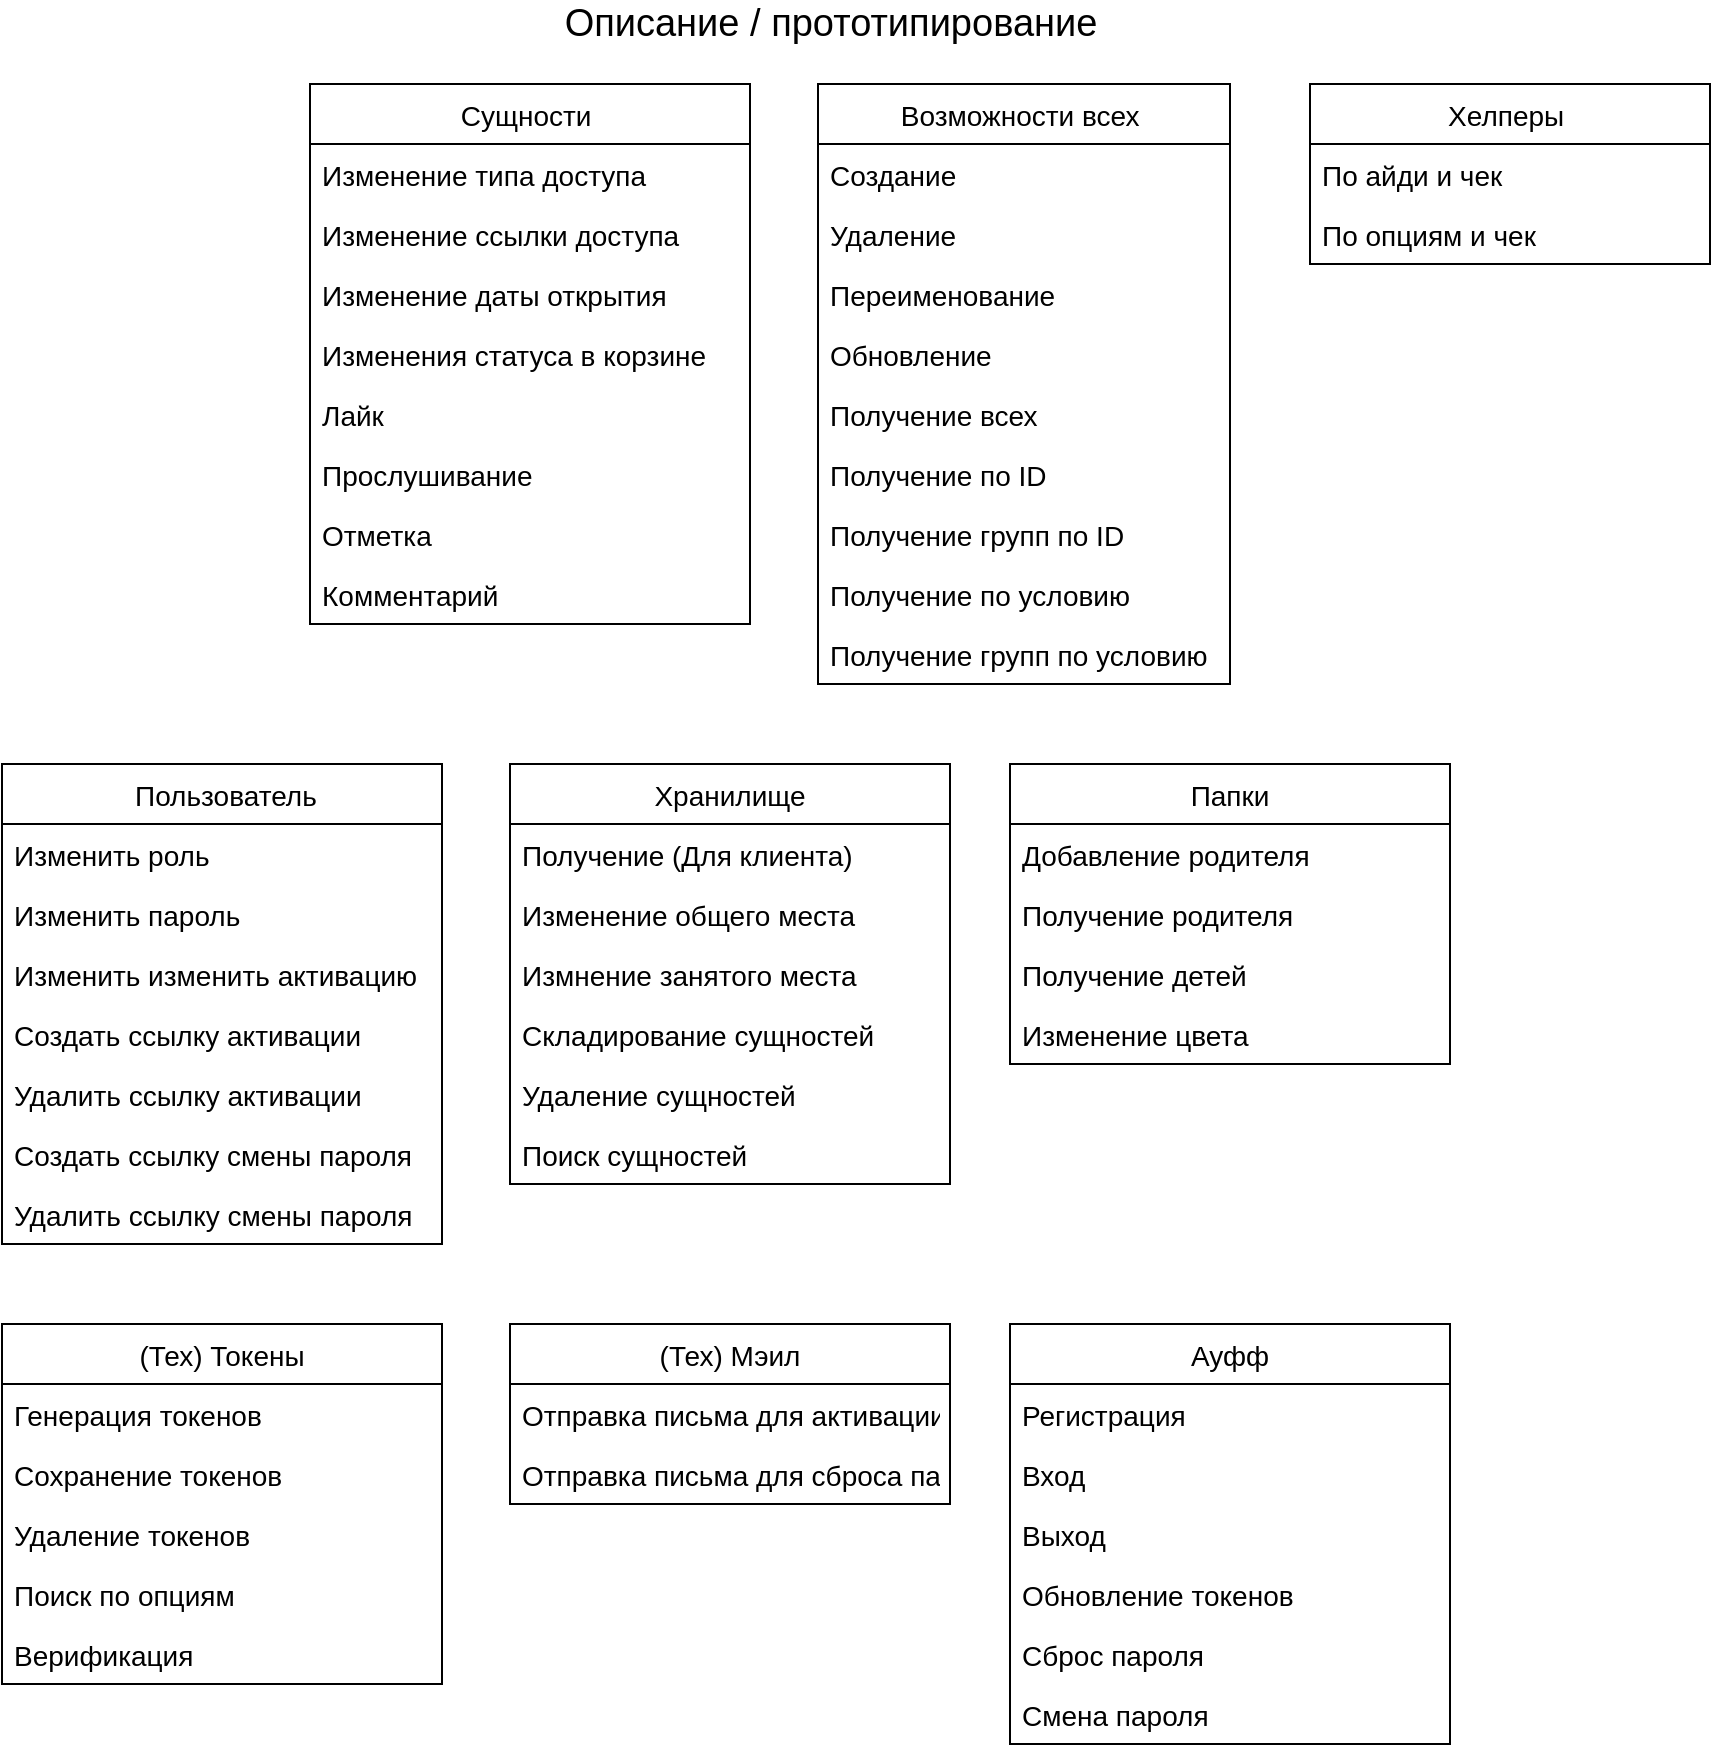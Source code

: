 <mxfile>
    <diagram id="QstOeuKcosQrX5n12OCk" name="Описание сущностей">
        <mxGraphModel dx="2670" dy="1679" grid="1" gridSize="10" guides="1" tooltips="1" connect="1" arrows="1" fold="1" page="1" pageScale="1" pageWidth="827" pageHeight="1169" math="0" shadow="0">
            <root>
                <mxCell id="0"/>
                <mxCell id="1" parent="0"/>
                <mxCell id="5" value="Возможности всех " style="swimlane;fontStyle=0;childLayout=stackLayout;horizontal=1;startSize=30;horizontalStack=0;resizeParent=1;resizeParentMax=0;resizeLast=0;collapsible=1;marginBottom=0;fontSize=14;" parent="1" vertex="1">
                    <mxGeometry x="-1246" y="-1080" width="206" height="300" as="geometry"/>
                </mxCell>
                <mxCell id="6" value="Создание" style="text;strokeColor=none;fillColor=none;align=left;verticalAlign=middle;spacingLeft=4;spacingRight=4;overflow=hidden;points=[[0,0.5],[1,0.5]];portConstraint=eastwest;rotatable=0;fontSize=14;" parent="5" vertex="1">
                    <mxGeometry y="30" width="206" height="30" as="geometry"/>
                </mxCell>
                <mxCell id="7" value="Удаление" style="text;strokeColor=none;fillColor=none;align=left;verticalAlign=middle;spacingLeft=4;spacingRight=4;overflow=hidden;points=[[0,0.5],[1,0.5]];portConstraint=eastwest;rotatable=0;fontSize=14;" parent="5" vertex="1">
                    <mxGeometry y="60" width="206" height="30" as="geometry"/>
                </mxCell>
                <mxCell id="23" value="Переименование" style="text;strokeColor=none;fillColor=none;align=left;verticalAlign=middle;spacingLeft=4;spacingRight=4;overflow=hidden;points=[[0,0.5],[1,0.5]];portConstraint=eastwest;rotatable=0;fontSize=14;" parent="5" vertex="1">
                    <mxGeometry y="90" width="206" height="30" as="geometry"/>
                </mxCell>
                <mxCell id="8" value="Обновление" style="text;strokeColor=none;fillColor=none;align=left;verticalAlign=middle;spacingLeft=4;spacingRight=4;overflow=hidden;points=[[0,0.5],[1,0.5]];portConstraint=eastwest;rotatable=0;fontSize=14;" parent="5" vertex="1">
                    <mxGeometry y="120" width="206" height="30" as="geometry"/>
                </mxCell>
                <mxCell id="9" value="Получение всех" style="text;strokeColor=none;fillColor=none;align=left;verticalAlign=middle;spacingLeft=4;spacingRight=4;overflow=hidden;points=[[0,0.5],[1,0.5]];portConstraint=eastwest;rotatable=0;fontSize=14;" parent="5" vertex="1">
                    <mxGeometry y="150" width="206" height="30" as="geometry"/>
                </mxCell>
                <mxCell id="10" value="Получение по ID" style="text;strokeColor=none;fillColor=none;align=left;verticalAlign=middle;spacingLeft=4;spacingRight=4;overflow=hidden;points=[[0,0.5],[1,0.5]];portConstraint=eastwest;rotatable=0;fontSize=14;" parent="5" vertex="1">
                    <mxGeometry y="180" width="206" height="30" as="geometry"/>
                </mxCell>
                <mxCell id="11" value="Получение групп по ID" style="text;strokeColor=none;fillColor=none;align=left;verticalAlign=middle;spacingLeft=4;spacingRight=4;overflow=hidden;points=[[0,0.5],[1,0.5]];portConstraint=eastwest;rotatable=0;fontSize=14;" parent="5" vertex="1">
                    <mxGeometry y="210" width="206" height="30" as="geometry"/>
                </mxCell>
                <mxCell id="12" value="Получение по условию" style="text;strokeColor=none;fillColor=none;align=left;verticalAlign=middle;spacingLeft=4;spacingRight=4;overflow=hidden;points=[[0,0.5],[1,0.5]];portConstraint=eastwest;rotatable=0;fontSize=14;" parent="5" vertex="1">
                    <mxGeometry y="240" width="206" height="30" as="geometry"/>
                </mxCell>
                <mxCell id="13" value="Получение групп по условию" style="text;strokeColor=none;fillColor=none;align=left;verticalAlign=middle;spacingLeft=4;spacingRight=4;overflow=hidden;points=[[0,0.5],[1,0.5]];portConstraint=eastwest;rotatable=0;fontSize=14;" parent="5" vertex="1">
                    <mxGeometry y="270" width="206" height="30" as="geometry"/>
                </mxCell>
                <mxCell id="14" value="Сущности " style="swimlane;fontStyle=0;childLayout=stackLayout;horizontal=1;startSize=30;horizontalStack=0;resizeParent=1;resizeParentMax=0;resizeLast=0;collapsible=1;marginBottom=0;fontSize=14;" parent="1" vertex="1">
                    <mxGeometry x="-1500" y="-1080" width="220" height="270" as="geometry"/>
                </mxCell>
                <mxCell id="15" value="Изменение типа доступа" style="text;strokeColor=none;fillColor=none;align=left;verticalAlign=middle;spacingLeft=4;spacingRight=4;overflow=hidden;points=[[0,0.5],[1,0.5]];portConstraint=eastwest;rotatable=0;fontSize=14;" parent="14" vertex="1">
                    <mxGeometry y="30" width="220" height="30" as="geometry"/>
                </mxCell>
                <mxCell id="16" value="Изменение ссылки доступа" style="text;strokeColor=none;fillColor=none;align=left;verticalAlign=middle;spacingLeft=4;spacingRight=4;overflow=hidden;points=[[0,0.5],[1,0.5]];portConstraint=eastwest;rotatable=0;fontSize=14;" parent="14" vertex="1">
                    <mxGeometry y="60" width="220" height="30" as="geometry"/>
                </mxCell>
                <mxCell id="18" value="Изменение даты открытия" style="text;strokeColor=none;fillColor=none;align=left;verticalAlign=middle;spacingLeft=4;spacingRight=4;overflow=hidden;points=[[0,0.5],[1,0.5]];portConstraint=eastwest;rotatable=0;fontSize=14;" parent="14" vertex="1">
                    <mxGeometry y="90" width="220" height="30" as="geometry"/>
                </mxCell>
                <mxCell id="19" value="Изменения статуса в корзине" style="text;strokeColor=none;fillColor=none;align=left;verticalAlign=middle;spacingLeft=4;spacingRight=4;overflow=hidden;points=[[0,0.5],[1,0.5]];portConstraint=eastwest;rotatable=0;fontSize=14;" parent="14" vertex="1">
                    <mxGeometry y="120" width="220" height="30" as="geometry"/>
                </mxCell>
                <mxCell id="20" value="Лайк" style="text;strokeColor=none;fillColor=none;align=left;verticalAlign=middle;spacingLeft=4;spacingRight=4;overflow=hidden;points=[[0,0.5],[1,0.5]];portConstraint=eastwest;rotatable=0;fontSize=14;" parent="14" vertex="1">
                    <mxGeometry y="150" width="220" height="30" as="geometry"/>
                </mxCell>
                <mxCell id="24" value="Прослушивание" style="text;strokeColor=none;fillColor=none;align=left;verticalAlign=middle;spacingLeft=4;spacingRight=4;overflow=hidden;points=[[0,0.5],[1,0.5]];portConstraint=eastwest;rotatable=0;fontSize=14;" parent="14" vertex="1">
                    <mxGeometry y="180" width="220" height="30" as="geometry"/>
                </mxCell>
                <mxCell id="39" value="Отметка" style="text;strokeColor=none;fillColor=none;align=left;verticalAlign=middle;spacingLeft=4;spacingRight=4;overflow=hidden;points=[[0,0.5],[1,0.5]];portConstraint=eastwest;rotatable=0;fontSize=14;" parent="14" vertex="1">
                    <mxGeometry y="210" width="220" height="30" as="geometry"/>
                </mxCell>
                <mxCell id="40" value="Комментарий" style="text;strokeColor=none;fillColor=none;align=left;verticalAlign=middle;spacingLeft=4;spacingRight=4;overflow=hidden;points=[[0,0.5],[1,0.5]];portConstraint=eastwest;rotatable=0;fontSize=14;" parent="14" vertex="1">
                    <mxGeometry y="240" width="220" height="30" as="geometry"/>
                </mxCell>
                <mxCell id="25" value="Папки" style="swimlane;fontStyle=0;childLayout=stackLayout;horizontal=1;startSize=30;horizontalStack=0;resizeParent=1;resizeParentMax=0;resizeLast=0;collapsible=1;marginBottom=0;fontSize=14;" parent="1" vertex="1">
                    <mxGeometry x="-1150" y="-740" width="220" height="150" as="geometry"/>
                </mxCell>
                <mxCell id="30" value="Добавление родителя" style="text;strokeColor=none;fillColor=none;align=left;verticalAlign=middle;spacingLeft=4;spacingRight=4;overflow=hidden;points=[[0,0.5],[1,0.5]];portConstraint=eastwest;rotatable=0;fontSize=14;" parent="25" vertex="1">
                    <mxGeometry y="30" width="220" height="30" as="geometry"/>
                </mxCell>
                <mxCell id="31" value="Получение родителя" style="text;strokeColor=none;fillColor=none;align=left;verticalAlign=middle;spacingLeft=4;spacingRight=4;overflow=hidden;points=[[0,0.5],[1,0.5]];portConstraint=eastwest;rotatable=0;fontSize=14;" parent="25" vertex="1">
                    <mxGeometry y="60" width="220" height="30" as="geometry"/>
                </mxCell>
                <mxCell id="32" value="Получение детей" style="text;strokeColor=none;fillColor=none;align=left;verticalAlign=middle;spacingLeft=4;spacingRight=4;overflow=hidden;points=[[0,0.5],[1,0.5]];portConstraint=eastwest;rotatable=0;fontSize=14;" parent="25" vertex="1">
                    <mxGeometry y="90" width="220" height="30" as="geometry"/>
                </mxCell>
                <mxCell id="41" value="Изменение цвета" style="text;strokeColor=none;fillColor=none;align=left;verticalAlign=middle;spacingLeft=4;spacingRight=4;overflow=hidden;points=[[0,0.5],[1,0.5]];portConstraint=eastwest;rotatable=0;fontSize=14;" parent="25" vertex="1">
                    <mxGeometry y="120" width="220" height="30" as="geometry"/>
                </mxCell>
                <mxCell id="33" value="Хранилище" style="swimlane;fontStyle=0;childLayout=stackLayout;horizontal=1;startSize=30;horizontalStack=0;resizeParent=1;resizeParentMax=0;resizeLast=0;collapsible=1;marginBottom=0;fontSize=14;" parent="1" vertex="1">
                    <mxGeometry x="-1400" y="-740" width="220" height="210" as="geometry"/>
                </mxCell>
                <mxCell id="dYAD8u-LjJir7ZVHPMpE-77" value="Получение (Для клиента)" style="text;strokeColor=none;fillColor=none;align=left;verticalAlign=middle;spacingLeft=4;spacingRight=4;overflow=hidden;points=[[0,0.5],[1,0.5]];portConstraint=eastwest;rotatable=0;fontSize=14;" parent="33" vertex="1">
                    <mxGeometry y="30" width="220" height="30" as="geometry"/>
                </mxCell>
                <mxCell id="34" value="Изменение общего места" style="text;strokeColor=none;fillColor=none;align=left;verticalAlign=middle;spacingLeft=4;spacingRight=4;overflow=hidden;points=[[0,0.5],[1,0.5]];portConstraint=eastwest;rotatable=0;fontSize=14;" parent="33" vertex="1">
                    <mxGeometry y="60" width="220" height="30" as="geometry"/>
                </mxCell>
                <mxCell id="35" value="Измнение занятого места" style="text;strokeColor=none;fillColor=none;align=left;verticalAlign=middle;spacingLeft=4;spacingRight=4;overflow=hidden;points=[[0,0.5],[1,0.5]];portConstraint=eastwest;rotatable=0;fontSize=14;" parent="33" vertex="1">
                    <mxGeometry y="90" width="220" height="30" as="geometry"/>
                </mxCell>
                <mxCell id="36" value="Складирование сущностей" style="text;strokeColor=none;fillColor=none;align=left;verticalAlign=middle;spacingLeft=4;spacingRight=4;overflow=hidden;points=[[0,0.5],[1,0.5]];portConstraint=eastwest;rotatable=0;fontSize=14;" parent="33" vertex="1">
                    <mxGeometry y="120" width="220" height="30" as="geometry"/>
                </mxCell>
                <mxCell id="37" value="Удаление сущностей" style="text;strokeColor=none;fillColor=none;align=left;verticalAlign=middle;spacingLeft=4;spacingRight=4;overflow=hidden;points=[[0,0.5],[1,0.5]];portConstraint=eastwest;rotatable=0;fontSize=14;" parent="33" vertex="1">
                    <mxGeometry y="150" width="220" height="30" as="geometry"/>
                </mxCell>
                <mxCell id="38" value="Поиск сущностей" style="text;strokeColor=none;fillColor=none;align=left;verticalAlign=middle;spacingLeft=4;spacingRight=4;overflow=hidden;points=[[0,0.5],[1,0.5]];portConstraint=eastwest;rotatable=0;fontSize=14;" parent="33" vertex="1">
                    <mxGeometry y="180" width="220" height="30" as="geometry"/>
                </mxCell>
                <mxCell id="42" value=" Пользователь" style="swimlane;fontStyle=0;childLayout=stackLayout;horizontal=1;startSize=30;horizontalStack=0;resizeParent=1;resizeParentMax=0;resizeLast=0;collapsible=1;marginBottom=0;fontSize=14;" parent="1" vertex="1">
                    <mxGeometry x="-1654" y="-740" width="220" height="240" as="geometry"/>
                </mxCell>
                <mxCell id="47" value="Изменить роль" style="text;strokeColor=none;fillColor=none;align=left;verticalAlign=middle;spacingLeft=4;spacingRight=4;overflow=hidden;points=[[0,0.5],[1,0.5]];portConstraint=eastwest;rotatable=0;fontSize=14;" parent="42" vertex="1">
                    <mxGeometry y="30" width="220" height="30" as="geometry"/>
                </mxCell>
                <mxCell id="48" value="Изменить пароль" style="text;strokeColor=none;fillColor=none;align=left;verticalAlign=middle;spacingLeft=4;spacingRight=4;overflow=hidden;points=[[0,0.5],[1,0.5]];portConstraint=eastwest;rotatable=0;fontSize=14;" parent="42" vertex="1">
                    <mxGeometry y="60" width="220" height="30" as="geometry"/>
                </mxCell>
                <mxCell id="49" value="Изменить изменить активацию" style="text;strokeColor=none;fillColor=none;align=left;verticalAlign=middle;spacingLeft=4;spacingRight=4;overflow=hidden;points=[[0,0.5],[1,0.5]];portConstraint=eastwest;rotatable=0;fontSize=14;" parent="42" vertex="1">
                    <mxGeometry y="90" width="220" height="30" as="geometry"/>
                </mxCell>
                <mxCell id="50" value="Создать ссылку активации" style="text;strokeColor=none;fillColor=none;align=left;verticalAlign=middle;spacingLeft=4;spacingRight=4;overflow=hidden;points=[[0,0.5],[1,0.5]];portConstraint=eastwest;rotatable=0;fontSize=14;" parent="42" vertex="1">
                    <mxGeometry y="120" width="220" height="30" as="geometry"/>
                </mxCell>
                <mxCell id="51" value="Удалить ссылку активации" style="text;strokeColor=none;fillColor=none;align=left;verticalAlign=middle;spacingLeft=4;spacingRight=4;overflow=hidden;points=[[0,0.5],[1,0.5]];portConstraint=eastwest;rotatable=0;fontSize=14;" parent="42" vertex="1">
                    <mxGeometry y="150" width="220" height="30" as="geometry"/>
                </mxCell>
                <mxCell id="52" value="Создать ссылку смены пароля" style="text;strokeColor=none;fillColor=none;align=left;verticalAlign=middle;spacingLeft=4;spacingRight=4;overflow=hidden;points=[[0,0.5],[1,0.5]];portConstraint=eastwest;rotatable=0;fontSize=14;" parent="42" vertex="1">
                    <mxGeometry y="180" width="220" height="30" as="geometry"/>
                </mxCell>
                <mxCell id="53" value="Удалить ссылку смены пароля" style="text;strokeColor=none;fillColor=none;align=left;verticalAlign=middle;spacingLeft=4;spacingRight=4;overflow=hidden;points=[[0,0.5],[1,0.5]];portConstraint=eastwest;rotatable=0;fontSize=14;" parent="42" vertex="1">
                    <mxGeometry y="210" width="220" height="30" as="geometry"/>
                </mxCell>
                <mxCell id="54" value="&lt;font style=&quot;font-size: 19px&quot;&gt;Описание / прототипирование&lt;/font&gt;" style="text;html=1;align=center;verticalAlign=middle;resizable=0;points=[];autosize=1;strokeColor=none;fillColor=none;fontSize=14;" parent="1" vertex="1">
                    <mxGeometry x="-1385" y="-1120" width="290" height="20" as="geometry"/>
                </mxCell>
                <mxCell id="55" value="(Тех) Токены" style="swimlane;fontStyle=0;childLayout=stackLayout;horizontal=1;startSize=30;horizontalStack=0;resizeParent=1;resizeParentMax=0;resizeLast=0;collapsible=1;marginBottom=0;fontSize=14;" parent="1" vertex="1">
                    <mxGeometry x="-1654" y="-460" width="220" height="180" as="geometry"/>
                </mxCell>
                <mxCell id="56" value="Генерация токенов" style="text;strokeColor=none;fillColor=none;align=left;verticalAlign=middle;spacingLeft=4;spacingRight=4;overflow=hidden;points=[[0,0.5],[1,0.5]];portConstraint=eastwest;rotatable=0;fontSize=14;" parent="55" vertex="1">
                    <mxGeometry y="30" width="220" height="30" as="geometry"/>
                </mxCell>
                <mxCell id="57" value="Сохранение токенов" style="text;strokeColor=none;fillColor=none;align=left;verticalAlign=middle;spacingLeft=4;spacingRight=4;overflow=hidden;points=[[0,0.5],[1,0.5]];portConstraint=eastwest;rotatable=0;fontSize=14;" parent="55" vertex="1">
                    <mxGeometry y="60" width="220" height="30" as="geometry"/>
                </mxCell>
                <mxCell id="58" value="Удаление токенов" style="text;strokeColor=none;fillColor=none;align=left;verticalAlign=middle;spacingLeft=4;spacingRight=4;overflow=hidden;points=[[0,0.5],[1,0.5]];portConstraint=eastwest;rotatable=0;fontSize=14;" parent="55" vertex="1">
                    <mxGeometry y="90" width="220" height="30" as="geometry"/>
                </mxCell>
                <mxCell id="59" value="Поиск по опциям" style="text;strokeColor=none;fillColor=none;align=left;verticalAlign=middle;spacingLeft=4;spacingRight=4;overflow=hidden;points=[[0,0.5],[1,0.5]];portConstraint=eastwest;rotatable=0;fontSize=14;" parent="55" vertex="1">
                    <mxGeometry y="120" width="220" height="30" as="geometry"/>
                </mxCell>
                <mxCell id="60" value="Верификация" style="text;strokeColor=none;fillColor=none;align=left;verticalAlign=middle;spacingLeft=4;spacingRight=4;overflow=hidden;points=[[0,0.5],[1,0.5]];portConstraint=eastwest;rotatable=0;fontSize=14;" parent="55" vertex="1">
                    <mxGeometry y="150" width="220" height="30" as="geometry"/>
                </mxCell>
                <mxCell id="63" value="(Тех) Мэил" style="swimlane;fontStyle=0;childLayout=stackLayout;horizontal=1;startSize=30;horizontalStack=0;resizeParent=1;resizeParentMax=0;resizeLast=0;collapsible=1;marginBottom=0;fontSize=14;" parent="1" vertex="1">
                    <mxGeometry x="-1400" y="-460" width="220" height="90" as="geometry"/>
                </mxCell>
                <mxCell id="69" value="Отправка письма для активации" style="text;strokeColor=none;fillColor=none;align=left;verticalAlign=middle;spacingLeft=4;spacingRight=4;overflow=hidden;points=[[0,0.5],[1,0.5]];portConstraint=eastwest;rotatable=0;fontSize=14;" parent="63" vertex="1">
                    <mxGeometry y="30" width="220" height="30" as="geometry"/>
                </mxCell>
                <mxCell id="70" value="Отправка письма для сброса пароля" style="text;strokeColor=none;fillColor=none;align=left;verticalAlign=middle;spacingLeft=4;spacingRight=4;overflow=hidden;points=[[0,0.5],[1,0.5]];portConstraint=eastwest;rotatable=0;fontSize=14;" parent="63" vertex="1">
                    <mxGeometry y="60" width="220" height="30" as="geometry"/>
                </mxCell>
                <mxCell id="m5dhyTMcrNfkcHIjefTn-70" value="Ауфф" style="swimlane;fontStyle=0;childLayout=stackLayout;horizontal=1;startSize=30;horizontalStack=0;resizeParent=1;resizeParentMax=0;resizeLast=0;collapsible=1;marginBottom=0;fontSize=14;" parent="1" vertex="1">
                    <mxGeometry x="-1150" y="-460" width="220" height="210" as="geometry"/>
                </mxCell>
                <mxCell id="m5dhyTMcrNfkcHIjefTn-71" value="Регистрация" style="text;strokeColor=none;fillColor=none;align=left;verticalAlign=middle;spacingLeft=4;spacingRight=4;overflow=hidden;points=[[0,0.5],[1,0.5]];portConstraint=eastwest;rotatable=0;fontSize=14;" parent="m5dhyTMcrNfkcHIjefTn-70" vertex="1">
                    <mxGeometry y="30" width="220" height="30" as="geometry"/>
                </mxCell>
                <mxCell id="m5dhyTMcrNfkcHIjefTn-72" value="Вход" style="text;strokeColor=none;fillColor=none;align=left;verticalAlign=middle;spacingLeft=4;spacingRight=4;overflow=hidden;points=[[0,0.5],[1,0.5]];portConstraint=eastwest;rotatable=0;fontSize=14;" parent="m5dhyTMcrNfkcHIjefTn-70" vertex="1">
                    <mxGeometry y="60" width="220" height="30" as="geometry"/>
                </mxCell>
                <mxCell id="m5dhyTMcrNfkcHIjefTn-73" value="Выход" style="text;strokeColor=none;fillColor=none;align=left;verticalAlign=middle;spacingLeft=4;spacingRight=4;overflow=hidden;points=[[0,0.5],[1,0.5]];portConstraint=eastwest;rotatable=0;fontSize=14;" parent="m5dhyTMcrNfkcHIjefTn-70" vertex="1">
                    <mxGeometry y="90" width="220" height="30" as="geometry"/>
                </mxCell>
                <mxCell id="m5dhyTMcrNfkcHIjefTn-75" value="Обновление токенов" style="text;strokeColor=none;fillColor=none;align=left;verticalAlign=middle;spacingLeft=4;spacingRight=4;overflow=hidden;points=[[0,0.5],[1,0.5]];portConstraint=eastwest;rotatable=0;fontSize=14;" parent="m5dhyTMcrNfkcHIjefTn-70" vertex="1">
                    <mxGeometry y="120" width="220" height="30" as="geometry"/>
                </mxCell>
                <mxCell id="71" value="Сброс пароля" style="text;strokeColor=none;fillColor=none;align=left;verticalAlign=middle;spacingLeft=4;spacingRight=4;overflow=hidden;points=[[0,0.5],[1,0.5]];portConstraint=eastwest;rotatable=0;fontSize=14;" parent="m5dhyTMcrNfkcHIjefTn-70" vertex="1">
                    <mxGeometry y="150" width="220" height="30" as="geometry"/>
                </mxCell>
                <mxCell id="m5dhyTMcrNfkcHIjefTn-74" value="Смена пароля" style="text;strokeColor=none;fillColor=none;align=left;verticalAlign=middle;spacingLeft=4;spacingRight=4;overflow=hidden;points=[[0,0.5],[1,0.5]];portConstraint=eastwest;rotatable=0;fontSize=14;" parent="m5dhyTMcrNfkcHIjefTn-70" vertex="1">
                    <mxGeometry y="180" width="220" height="30" as="geometry"/>
                </mxCell>
                <mxCell id="72" value="Хелперы " style="swimlane;fontStyle=0;childLayout=stackLayout;horizontal=1;startSize=30;horizontalStack=0;resizeParent=1;resizeParentMax=0;resizeLast=0;collapsible=1;marginBottom=0;fontSize=14;" parent="1" vertex="1">
                    <mxGeometry x="-1000" y="-1080" width="200" height="90" as="geometry"/>
                </mxCell>
                <mxCell id="76" value="По айди и чек" style="text;strokeColor=none;fillColor=none;align=left;verticalAlign=middle;spacingLeft=4;spacingRight=4;overflow=hidden;points=[[0,0.5],[1,0.5]];portConstraint=eastwest;rotatable=0;fontSize=14;" parent="72" vertex="1">
                    <mxGeometry y="30" width="200" height="30" as="geometry"/>
                </mxCell>
                <mxCell id="77" value="По опциям и чек" style="text;strokeColor=none;fillColor=none;align=left;verticalAlign=middle;spacingLeft=4;spacingRight=4;overflow=hidden;points=[[0,0.5],[1,0.5]];portConstraint=eastwest;rotatable=0;fontSize=14;" parent="72" vertex="1">
                    <mxGeometry y="60" width="200" height="30" as="geometry"/>
                </mxCell>
            </root>
        </mxGraphModel>
    </diagram>
    <diagram id="kmRpLjEmesRpYeFqjM-m" name="База данных">
        <mxGraphModel dx="1016" dy="510" grid="1" gridSize="10" guides="1" tooltips="1" connect="1" arrows="1" fold="1" page="1" pageScale="1" pageWidth="827" pageHeight="1169" math="0" shadow="0">
            <root>
                <mxCell id="AtOWPyeC-1iKILgJ75GM-0"/>
                <mxCell id="AtOWPyeC-1iKILgJ75GM-1" parent="AtOWPyeC-1iKILgJ75GM-0"/>
                <mxCell id="N8aKis0ArCI_s3wtNUaf-0" value=" User" style="swimlane;fontStyle=0;childLayout=stackLayout;horizontal=1;startSize=30;horizontalStack=0;resizeParent=1;resizeParentMax=0;resizeLast=0;collapsible=1;marginBottom=0;" parent="AtOWPyeC-1iKILgJ75GM-1" vertex="1">
                    <mxGeometry x="40" y="80" width="240" height="270" as="geometry"/>
                </mxCell>
                <mxCell id="N8aKis0ArCI_s3wtNUaf-1" value="_id: ObjectId" style="text;strokeColor=none;fillColor=none;align=left;verticalAlign=middle;spacingLeft=4;spacingRight=4;overflow=hidden;points=[[0,0.5],[1,0.5]];portConstraint=eastwest;rotatable=0;" parent="N8aKis0ArCI_s3wtNUaf-0" vertex="1">
                    <mxGeometry y="30" width="240" height="30" as="geometry"/>
                </mxCell>
                <mxCell id="N8aKis0ArCI_s3wtNUaf-2" value="name: String" style="text;strokeColor=none;fillColor=none;align=left;verticalAlign=middle;spacingLeft=4;spacingRight=4;overflow=hidden;points=[[0,0.5],[1,0.5]];portConstraint=eastwest;rotatable=0;" parent="N8aKis0ArCI_s3wtNUaf-0" vertex="1">
                    <mxGeometry y="60" width="240" height="30" as="geometry"/>
                </mxCell>
                <mxCell id="N8aKis0ArCI_s3wtNUaf-3" value="role: UserRoles" style="text;strokeColor=none;fillColor=none;align=left;verticalAlign=middle;spacingLeft=4;spacingRight=4;overflow=hidden;points=[[0,0.5],[1,0.5]];portConstraint=eastwest;rotatable=0;" parent="N8aKis0ArCI_s3wtNUaf-0" vertex="1">
                    <mxGeometry y="90" width="240" height="30" as="geometry"/>
                </mxCell>
                <mxCell id="N8aKis0ArCI_s3wtNUaf-12" value="email: String" style="text;strokeColor=none;fillColor=none;align=left;verticalAlign=middle;spacingLeft=4;spacingRight=4;overflow=hidden;points=[[0,0.5],[1,0.5]];portConstraint=eastwest;rotatable=0;" parent="N8aKis0ArCI_s3wtNUaf-0" vertex="1">
                    <mxGeometry y="120" width="240" height="30" as="geometry"/>
                </mxCell>
                <mxCell id="N8aKis0ArCI_s3wtNUaf-13" value="password: String" style="text;strokeColor=none;fillColor=none;align=left;verticalAlign=middle;spacingLeft=4;spacingRight=4;overflow=hidden;points=[[0,0.5],[1,0.5]];portConstraint=eastwest;rotatable=0;" parent="N8aKis0ArCI_s3wtNUaf-0" vertex="1">
                    <mxGeometry y="150" width="240" height="30" as="geometry"/>
                </mxCell>
                <mxCell id="N8aKis0ArCI_s3wtNUaf-14" value="isActivated: Boolean" style="text;strokeColor=none;fillColor=none;align=left;verticalAlign=middle;spacingLeft=4;spacingRight=4;overflow=hidden;points=[[0,0.5],[1,0.5]];portConstraint=eastwest;rotatable=0;" parent="N8aKis0ArCI_s3wtNUaf-0" vertex="1">
                    <mxGeometry y="180" width="240" height="30" as="geometry"/>
                </mxCell>
                <mxCell id="N8aKis0ArCI_s3wtNUaf-15" value="activationLink: String | Undefined" style="text;strokeColor=none;fillColor=none;align=left;verticalAlign=middle;spacingLeft=4;spacingRight=4;overflow=hidden;points=[[0,0.5],[1,0.5]];portConstraint=eastwest;rotatable=0;" parent="N8aKis0ArCI_s3wtNUaf-0" vertex="1">
                    <mxGeometry y="210" width="240" height="30" as="geometry"/>
                </mxCell>
                <mxCell id="N8aKis0ArCI_s3wtNUaf-16" value="resetPasswordLink: String | Undefined" style="text;strokeColor=none;fillColor=none;align=left;verticalAlign=middle;spacingLeft=4;spacingRight=4;overflow=hidden;points=[[0,0.5],[1,0.5]];portConstraint=eastwest;rotatable=0;" parent="N8aKis0ArCI_s3wtNUaf-0" vertex="1">
                    <mxGeometry y="240" width="240" height="30" as="geometry"/>
                </mxCell>
                <mxCell id="N8aKis0ArCI_s3wtNUaf-4" value="Folder" style="swimlane;fontStyle=0;childLayout=stackLayout;horizontal=1;startSize=30;horizontalStack=0;resizeParent=1;resizeParentMax=0;resizeLast=0;collapsible=1;marginBottom=0;" parent="AtOWPyeC-1iKILgJ75GM-1" vertex="1">
                    <mxGeometry x="320" y="80" width="240" height="330" as="geometry"/>
                </mxCell>
                <mxCell id="N8aKis0ArCI_s3wtNUaf-5" value="_id: ObjectId" style="text;strokeColor=none;fillColor=none;align=left;verticalAlign=middle;spacingLeft=4;spacingRight=4;overflow=hidden;points=[[0,0.5],[1,0.5]];portConstraint=eastwest;rotatable=0;" parent="N8aKis0ArCI_s3wtNUaf-4" vertex="1">
                    <mxGeometry y="30" width="240" height="30" as="geometry"/>
                </mxCell>
                <mxCell id="N8aKis0ArCI_s3wtNUaf-6" value="name: String" style="text;strokeColor=none;fillColor=none;align=left;verticalAlign=middle;spacingLeft=4;spacingRight=4;overflow=hidden;points=[[0,0.5],[1,0.5]];portConstraint=eastwest;rotatable=0;" parent="N8aKis0ArCI_s3wtNUaf-4" vertex="1">
                    <mxGeometry y="60" width="240" height="30" as="geometry"/>
                </mxCell>
                <mxCell id="N8aKis0ArCI_s3wtNUaf-25" value="user: ObjectId (User)" style="text;strokeColor=none;fillColor=none;align=left;verticalAlign=middle;spacingLeft=4;spacingRight=4;overflow=hidden;points=[[0,0.5],[1,0.5]];portConstraint=eastwest;rotatable=0;" parent="N8aKis0ArCI_s3wtNUaf-4" vertex="1">
                    <mxGeometry y="90" width="240" height="30" as="geometry"/>
                </mxCell>
                <mxCell id="N8aKis0ArCI_s3wtNUaf-7" value="type: ItemTypes" style="text;strokeColor=none;fillColor=none;align=left;verticalAlign=middle;spacingLeft=4;spacingRight=4;overflow=hidden;points=[[0,0.5],[1,0.5]];portConstraint=eastwest;rotatable=0;" parent="N8aKis0ArCI_s3wtNUaf-4" vertex="1">
                    <mxGeometry y="120" width="240" height="30" as="geometry"/>
                </mxCell>
                <mxCell id="N8aKis0ArCI_s3wtNUaf-19" value="parent: ObjectId (Folder)" style="text;strokeColor=none;fillColor=none;align=left;verticalAlign=middle;spacingLeft=4;spacingRight=4;overflow=hidden;points=[[0,0.5],[1,0.5]];portConstraint=eastwest;rotatable=0;" parent="N8aKis0ArCI_s3wtNUaf-4" vertex="1">
                    <mxGeometry y="150" width="240" height="30" as="geometry"/>
                </mxCell>
                <mxCell id="N8aKis0ArCI_s3wtNUaf-22" value="color: FolderColor" style="text;strokeColor=none;fillColor=none;align=left;verticalAlign=middle;spacingLeft=4;spacingRight=4;overflow=hidden;points=[[0,0.5],[1,0.5]];portConstraint=eastwest;rotatable=0;" parent="N8aKis0ArCI_s3wtNUaf-4" vertex="1">
                    <mxGeometry y="180" width="240" height="30" as="geometry"/>
                </mxCell>
                <mxCell id="N8aKis0ArCI_s3wtNUaf-20" value="accessType: AccessTypes" style="text;strokeColor=none;fillColor=none;align=left;verticalAlign=middle;spacingLeft=4;spacingRight=4;overflow=hidden;points=[[0,0.5],[1,0.5]];portConstraint=eastwest;rotatable=0;" parent="N8aKis0ArCI_s3wtNUaf-4" vertex="1">
                    <mxGeometry y="210" width="240" height="30" as="geometry"/>
                </mxCell>
                <mxCell id="N8aKis0ArCI_s3wtNUaf-21" value="accessLink: String | Undefined" style="text;strokeColor=none;fillColor=none;align=left;verticalAlign=middle;spacingLeft=4;spacingRight=4;overflow=hidden;points=[[0,0.5],[1,0.5]];portConstraint=eastwest;rotatable=0;" parent="N8aKis0ArCI_s3wtNUaf-4" vertex="1">
                    <mxGeometry y="240" width="240" height="30" as="geometry"/>
                </mxCell>
                <mxCell id="N8aKis0ArCI_s3wtNUaf-23" value="openDate: number (Date)" style="text;strokeColor=none;fillColor=none;align=left;verticalAlign=middle;spacingLeft=4;spacingRight=4;overflow=hidden;points=[[0,0.5],[1,0.5]];portConstraint=eastwest;rotatable=0;" parent="N8aKis0ArCI_s3wtNUaf-4" vertex="1">
                    <mxGeometry y="270" width="240" height="30" as="geometry"/>
                </mxCell>
                <mxCell id="N8aKis0ArCI_s3wtNUaf-24" value="creationDate: number (Date)" style="text;strokeColor=none;fillColor=none;align=left;verticalAlign=middle;spacingLeft=4;spacingRight=4;overflow=hidden;points=[[0,0.5],[1,0.5]];portConstraint=eastwest;rotatable=0;" parent="N8aKis0ArCI_s3wtNUaf-4" vertex="1">
                    <mxGeometry y="300" width="240" height="30" as="geometry"/>
                </mxCell>
                <mxCell id="N8aKis0ArCI_s3wtNUaf-8" value="Storage" style="swimlane;fontStyle=0;childLayout=stackLayout;horizontal=1;startSize=30;horizontalStack=0;resizeParent=1;resizeParentMax=0;resizeLast=0;collapsible=1;marginBottom=0;" parent="AtOWPyeC-1iKILgJ75GM-1" vertex="1">
                    <mxGeometry x="600" y="80" width="227" height="210" as="geometry"/>
                </mxCell>
                <mxCell id="N8aKis0ArCI_s3wtNUaf-9" value="_id: ObjectId" style="text;strokeColor=none;fillColor=none;align=left;verticalAlign=middle;spacingLeft=4;spacingRight=4;overflow=hidden;points=[[0,0.5],[1,0.5]];portConstraint=eastwest;rotatable=0;" parent="N8aKis0ArCI_s3wtNUaf-8" vertex="1">
                    <mxGeometry y="30" width="227" height="30" as="geometry"/>
                </mxCell>
                <mxCell id="N8aKis0ArCI_s3wtNUaf-10" value="name: String" style="text;strokeColor=none;fillColor=none;align=left;verticalAlign=middle;spacingLeft=4;spacingRight=4;overflow=hidden;points=[[0,0.5],[1,0.5]];portConstraint=eastwest;rotatable=0;" parent="N8aKis0ArCI_s3wtNUaf-8" vertex="1">
                    <mxGeometry y="60" width="227" height="30" as="geometry"/>
                </mxCell>
                <mxCell id="N8aKis0ArCI_s3wtNUaf-11" value="user: OjbectId (User)" style="text;strokeColor=none;fillColor=none;align=left;verticalAlign=middle;spacingLeft=4;spacingRight=4;overflow=hidden;points=[[0,0.5],[1,0.5]];portConstraint=eastwest;rotatable=0;" parent="N8aKis0ArCI_s3wtNUaf-8" vertex="1">
                    <mxGeometry y="90" width="227" height="30" as="geometry"/>
                </mxCell>
                <mxCell id="N8aKis0ArCI_s3wtNUaf-17" value="diskSpace: number" style="text;strokeColor=none;fillColor=none;align=left;verticalAlign=middle;spacingLeft=4;spacingRight=4;overflow=hidden;points=[[0,0.5],[1,0.5]];portConstraint=eastwest;rotatable=0;" parent="N8aKis0ArCI_s3wtNUaf-8" vertex="1">
                    <mxGeometry y="120" width="227" height="30" as="geometry"/>
                </mxCell>
                <mxCell id="N8aKis0ArCI_s3wtNUaf-18" value="usedSpace: number" style="text;strokeColor=none;fillColor=none;align=left;verticalAlign=middle;spacingLeft=4;spacingRight=4;overflow=hidden;points=[[0,0.5],[1,0.5]];portConstraint=eastwest;rotatable=0;" parent="N8aKis0ArCI_s3wtNUaf-8" vertex="1">
                    <mxGeometry y="150" width="227" height="30" as="geometry"/>
                </mxCell>
                <mxCell id="b17SNmBJJ_AB_bZCxDG9-0" value="folders: ObjectId[] (Folder[])" style="text;strokeColor=none;fillColor=none;align=left;verticalAlign=middle;spacingLeft=4;spacingRight=4;overflow=hidden;points=[[0,0.5],[1,0.5]];portConstraint=eastwest;rotatable=0;" parent="N8aKis0ArCI_s3wtNUaf-8" vertex="1">
                    <mxGeometry y="180" width="227" height="30" as="geometry"/>
                </mxCell>
                <mxCell id="XwS7otc0OgQYgPGoL35c-0" value="Tokens" style="swimlane;fontStyle=0;childLayout=stackLayout;horizontal=1;startSize=30;horizontalStack=0;resizeParent=1;resizeParentMax=0;resizeLast=0;collapsible=1;marginBottom=0;" parent="AtOWPyeC-1iKILgJ75GM-1" vertex="1">
                    <mxGeometry x="40" y="400" width="240" height="150" as="geometry"/>
                </mxCell>
                <mxCell id="XwS7otc0OgQYgPGoL35c-1" value="_id: ObjectId" style="text;strokeColor=none;fillColor=none;align=left;verticalAlign=middle;spacingLeft=4;spacingRight=4;overflow=hidden;points=[[0,0.5],[1,0.5]];portConstraint=eastwest;rotatable=0;" parent="XwS7otc0OgQYgPGoL35c-0" vertex="1">
                    <mxGeometry y="30" width="240" height="30" as="geometry"/>
                </mxCell>
                <mxCell id="XwS7otc0OgQYgPGoL35c-3" value="user: OjbectId (User)" style="text;strokeColor=none;fillColor=none;align=left;verticalAlign=middle;spacingLeft=4;spacingRight=4;overflow=hidden;points=[[0,0.5],[1,0.5]];portConstraint=eastwest;rotatable=0;" parent="XwS7otc0OgQYgPGoL35c-0" vertex="1">
                    <mxGeometry y="60" width="240" height="30" as="geometry"/>
                </mxCell>
                <mxCell id="XwS7otc0OgQYgPGoL35c-4" value="accessToken: String" style="text;strokeColor=none;fillColor=none;align=left;verticalAlign=middle;spacingLeft=4;spacingRight=4;overflow=hidden;points=[[0,0.5],[1,0.5]];portConstraint=eastwest;rotatable=0;" parent="XwS7otc0OgQYgPGoL35c-0" vertex="1">
                    <mxGeometry y="90" width="240" height="30" as="geometry"/>
                </mxCell>
                <mxCell id="XwS7otc0OgQYgPGoL35c-5" value="refreshToken: String" style="text;strokeColor=none;fillColor=none;align=left;verticalAlign=middle;spacingLeft=4;spacingRight=4;overflow=hidden;points=[[0,0.5],[1,0.5]];portConstraint=eastwest;rotatable=0;" parent="XwS7otc0OgQYgPGoL35c-0" vertex="1">
                    <mxGeometry y="120" width="240" height="30" as="geometry"/>
                </mxCell>
            </root>
        </mxGraphModel>
    </diagram>
    <diagram id="eNYzZdLLntBak_q6CY_c" name="Схема">
        <mxGraphModel dx="1843" dy="1679" grid="1" gridSize="10" guides="1" tooltips="1" connect="1" arrows="1" fold="1" page="1" pageScale="1" pageWidth="827" pageHeight="1169" math="0" shadow="0">
            <root>
                <mxCell id="2eQ13ibKChI6Upjx3wWA-0"/>
                <mxCell id="2eQ13ibKChI6Upjx3wWA-1" parent="2eQ13ibKChI6Upjx3wWA-0"/>
                <mxCell id="UfGWwXY9lRoWiuk9GwU1-2" style="edgeStyle=none;html=1;entryX=0.5;entryY=0;entryDx=0;entryDy=0;exitX=0.5;exitY=1;exitDx=0;exitDy=0;" parent="2eQ13ibKChI6Upjx3wWA-1" source="2eQ13ibKChI6Upjx3wWA-2" target="UfGWwXY9lRoWiuk9GwU1-1" edge="1">
                    <mxGeometry relative="1" as="geometry"/>
                </mxCell>
                <mxCell id="UfGWwXY9lRoWiuk9GwU1-3" style="edgeStyle=none;html=1;entryX=0.5;entryY=0;entryDx=0;entryDy=0;exitX=1;exitY=0.5;exitDx=0;exitDy=0;" parent="2eQ13ibKChI6Upjx3wWA-1" source="2eQ13ibKChI6Upjx3wWA-2" target="UfGWwXY9lRoWiuk9GwU1-0" edge="1">
                    <mxGeometry relative="1" as="geometry"/>
                </mxCell>
                <mxCell id="UfGWwXY9lRoWiuk9GwU1-5" style="edgeStyle=none;html=1;entryX=0.5;entryY=0;entryDx=0;entryDy=0;exitX=0.5;exitY=1;exitDx=0;exitDy=0;" parent="2eQ13ibKChI6Upjx3wWA-1" source="2eQ13ibKChI6Upjx3wWA-2" target="UfGWwXY9lRoWiuk9GwU1-4" edge="1">
                    <mxGeometry relative="1" as="geometry"/>
                </mxCell>
                <mxCell id="2eQ13ibKChI6Upjx3wWA-2" value="IDefaultService" style="rounded=0;whiteSpace=wrap;html=1;" parent="2eQ13ibKChI6Upjx3wWA-1" vertex="1">
                    <mxGeometry x="120" y="40" width="120" height="60" as="geometry"/>
                </mxCell>
                <mxCell id="UfGWwXY9lRoWiuk9GwU1-7" style="edgeStyle=none;html=1;entryX=0.5;entryY=0;entryDx=0;entryDy=0;exitX=0.5;exitY=1;exitDx=0;exitDy=0;" parent="2eQ13ibKChI6Upjx3wWA-1" source="UfGWwXY9lRoWiuk9GwU1-0" target="UfGWwXY9lRoWiuk9GwU1-6" edge="1">
                    <mxGeometry relative="1" as="geometry"/>
                </mxCell>
                <mxCell id="UfGWwXY9lRoWiuk9GwU1-0" value="IDefaultObject" style="rounded=0;whiteSpace=wrap;html=1;" parent="2eQ13ibKChI6Upjx3wWA-1" vertex="1">
                    <mxGeometry x="320" y="120" width="120" height="60" as="geometry"/>
                </mxCell>
                <mxCell id="UfGWwXY9lRoWiuk9GwU1-22" style="edgeStyle=none;html=1;exitX=0.5;exitY=1;exitDx=0;exitDy=0;entryX=0.5;entryY=0;entryDx=0;entryDy=0;" parent="2eQ13ibKChI6Upjx3wWA-1" source="UfGWwXY9lRoWiuk9GwU1-1" target="UfGWwXY9lRoWiuk9GwU1-21" edge="1">
                    <mxGeometry relative="1" as="geometry"/>
                </mxCell>
                <mxCell id="UfGWwXY9lRoWiuk9GwU1-1" value="IUserService" style="rounded=0;whiteSpace=wrap;html=1;" parent="2eQ13ibKChI6Upjx3wWA-1" vertex="1">
                    <mxGeometry y="280" width="120" height="60" as="geometry"/>
                </mxCell>
                <mxCell id="UfGWwXY9lRoWiuk9GwU1-20" style="edgeStyle=none;html=1;entryX=0.5;entryY=0;entryDx=0;entryDy=0;exitX=0.5;exitY=1;exitDx=0;exitDy=0;" parent="2eQ13ibKChI6Upjx3wWA-1" source="UfGWwXY9lRoWiuk9GwU1-4" target="UfGWwXY9lRoWiuk9GwU1-19" edge="1">
                    <mxGeometry relative="1" as="geometry"/>
                </mxCell>
                <mxCell id="UfGWwXY9lRoWiuk9GwU1-4" value="IStorageService" style="rounded=0;whiteSpace=wrap;html=1;" parent="2eQ13ibKChI6Upjx3wWA-1" vertex="1">
                    <mxGeometry x="160" y="280" width="120" height="60" as="geometry"/>
                </mxCell>
                <mxCell id="UfGWwXY9lRoWiuk9GwU1-18" style="edgeStyle=none;html=1;entryX=0.5;entryY=0;entryDx=0;entryDy=0;" parent="2eQ13ibKChI6Upjx3wWA-1" source="UfGWwXY9lRoWiuk9GwU1-6" target="UfGWwXY9lRoWiuk9GwU1-17" edge="1">
                    <mxGeometry relative="1" as="geometry"/>
                </mxCell>
                <mxCell id="UfGWwXY9lRoWiuk9GwU1-6" value="IFolderService" style="rounded=0;whiteSpace=wrap;html=1;" parent="2eQ13ibKChI6Upjx3wWA-1" vertex="1">
                    <mxGeometry x="320" y="280" width="120" height="60" as="geometry"/>
                </mxCell>
                <mxCell id="UfGWwXY9lRoWiuk9GwU1-12" style="edgeStyle=none;html=1;entryX=0.5;entryY=0;entryDx=0;entryDy=0;exitX=0.5;exitY=1;exitDx=0;exitDy=0;" parent="2eQ13ibKChI6Upjx3wWA-1" source="UfGWwXY9lRoWiuk9GwU1-9" target="UfGWwXY9lRoWiuk9GwU1-10" edge="1">
                    <mxGeometry relative="1" as="geometry"/>
                </mxCell>
                <mxCell id="UfGWwXY9lRoWiuk9GwU1-13" style="edgeStyle=none;html=1;entryX=0.5;entryY=0;entryDx=0;entryDy=0;exitX=0.5;exitY=1;exitDx=0;exitDy=0;" parent="2eQ13ibKChI6Upjx3wWA-1" source="UfGWwXY9lRoWiuk9GwU1-9" target="UfGWwXY9lRoWiuk9GwU1-11" edge="1">
                    <mxGeometry relative="1" as="geometry"/>
                </mxCell>
                <mxCell id="UfGWwXY9lRoWiuk9GwU1-9" value="IToken" style="rounded=0;whiteSpace=wrap;html=1;" parent="2eQ13ibKChI6Upjx3wWA-1" vertex="1">
                    <mxGeometry x="-240" y="160" width="120" height="60" as="geometry"/>
                </mxCell>
                <mxCell id="UfGWwXY9lRoWiuk9GwU1-15" style="edgeStyle=none;html=1;exitX=0.5;exitY=1;exitDx=0;exitDy=0;entryX=0.5;entryY=0;entryDx=0;entryDy=0;dashed=1;" parent="2eQ13ibKChI6Upjx3wWA-1" source="UfGWwXY9lRoWiuk9GwU1-10" target="UfGWwXY9lRoWiuk9GwU1-14" edge="1">
                    <mxGeometry relative="1" as="geometry"/>
                </mxCell>
                <mxCell id="UfGWwXY9lRoWiuk9GwU1-10" value="AccessTokenService" style="rounded=0;whiteSpace=wrap;html=1;" parent="2eQ13ibKChI6Upjx3wWA-1" vertex="1">
                    <mxGeometry x="-320" y="280" width="120" height="60" as="geometry"/>
                </mxCell>
                <mxCell id="UfGWwXY9lRoWiuk9GwU1-16" style="edgeStyle=none;html=1;exitX=0.5;exitY=1;exitDx=0;exitDy=0;entryX=0.5;entryY=0;entryDx=0;entryDy=0;dashed=1;" parent="2eQ13ibKChI6Upjx3wWA-1" source="UfGWwXY9lRoWiuk9GwU1-11" target="UfGWwXY9lRoWiuk9GwU1-14" edge="1">
                    <mxGeometry relative="1" as="geometry">
                        <mxPoint x="-180" y="400" as="targetPoint"/>
                    </mxGeometry>
                </mxCell>
                <mxCell id="UfGWwXY9lRoWiuk9GwU1-11" value="RefreshTokenService" style="rounded=0;whiteSpace=wrap;html=1;" parent="2eQ13ibKChI6Upjx3wWA-1" vertex="1">
                    <mxGeometry x="-160" y="280" width="120" height="60" as="geometry"/>
                </mxCell>
                <mxCell id="UfGWwXY9lRoWiuk9GwU1-25" style="edgeStyle=none;html=1;exitX=0.5;exitY=1;exitDx=0;exitDy=0;entryX=0.5;entryY=0;entryDx=0;entryDy=0;dashed=1;" parent="2eQ13ibKChI6Upjx3wWA-1" source="UfGWwXY9lRoWiuk9GwU1-14" target="UfGWwXY9lRoWiuk9GwU1-23" edge="1">
                    <mxGeometry relative="1" as="geometry"/>
                </mxCell>
                <mxCell id="UfGWwXY9lRoWiuk9GwU1-14" value="TokensService" style="rounded=0;whiteSpace=wrap;html=1;" parent="2eQ13ibKChI6Upjx3wWA-1" vertex="1">
                    <mxGeometry x="-240" y="400" width="120" height="60" as="geometry"/>
                </mxCell>
                <mxCell id="UfGWwXY9lRoWiuk9GwU1-30" style="edgeStyle=none;html=1;exitX=0.5;exitY=1;exitDx=0;exitDy=0;entryX=0.5;entryY=0;entryDx=0;entryDy=0;dashed=1;" parent="2eQ13ibKChI6Upjx3wWA-1" source="UfGWwXY9lRoWiuk9GwU1-17" target="UfGWwXY9lRoWiuk9GwU1-19" edge="1">
                    <mxGeometry relative="1" as="geometry"/>
                </mxCell>
                <mxCell id="UfGWwXY9lRoWiuk9GwU1-17" value="FolderService" style="rounded=0;whiteSpace=wrap;html=1;" parent="2eQ13ibKChI6Upjx3wWA-1" vertex="1">
                    <mxGeometry x="320" y="400" width="120" height="60" as="geometry"/>
                </mxCell>
                <mxCell id="RsIMsG1o-LvDJTZ9H09S-0" style="edgeStyle=none;html=1;exitX=0.5;exitY=1;exitDx=0;exitDy=0;entryX=0.5;entryY=0;entryDx=0;entryDy=0;dashed=1;" parent="2eQ13ibKChI6Upjx3wWA-1" source="UfGWwXY9lRoWiuk9GwU1-19" target="UfGWwXY9lRoWiuk9GwU1-23" edge="1">
                    <mxGeometry relative="1" as="geometry"/>
                </mxCell>
                <mxCell id="UfGWwXY9lRoWiuk9GwU1-19" value="StorageService" style="rounded=0;whiteSpace=wrap;html=1;" parent="2eQ13ibKChI6Upjx3wWA-1" vertex="1">
                    <mxGeometry x="160" y="520" width="120" height="60" as="geometry"/>
                </mxCell>
                <mxCell id="UfGWwXY9lRoWiuk9GwU1-26" style="edgeStyle=none;html=1;exitX=0.5;exitY=1;exitDx=0;exitDy=0;entryX=0.5;entryY=0;entryDx=0;entryDy=0;dashed=1;" parent="2eQ13ibKChI6Upjx3wWA-1" source="UfGWwXY9lRoWiuk9GwU1-21" target="UfGWwXY9lRoWiuk9GwU1-23" edge="1">
                    <mxGeometry relative="1" as="geometry"/>
                </mxCell>
                <mxCell id="UfGWwXY9lRoWiuk9GwU1-21" value="UserService" style="rounded=0;whiteSpace=wrap;html=1;" parent="2eQ13ibKChI6Upjx3wWA-1" vertex="1">
                    <mxGeometry y="400" width="120" height="60" as="geometry"/>
                </mxCell>
                <mxCell id="UfGWwXY9lRoWiuk9GwU1-23" value="AuthService" style="rounded=0;whiteSpace=wrap;html=1;" parent="2eQ13ibKChI6Upjx3wWA-1" vertex="1">
                    <mxGeometry x="-240" y="630" width="120" height="60" as="geometry"/>
                </mxCell>
                <mxCell id="UfGWwXY9lRoWiuk9GwU1-29" style="edgeStyle=none;html=1;exitX=0.5;exitY=1;exitDx=0;exitDy=0;entryX=0.5;entryY=0;entryDx=0;entryDy=0;dashed=1;" parent="2eQ13ibKChI6Upjx3wWA-1" source="UfGWwXY9lRoWiuk9GwU1-28" target="UfGWwXY9lRoWiuk9GwU1-23" edge="1">
                    <mxGeometry relative="1" as="geometry"/>
                </mxCell>
                <mxCell id="UfGWwXY9lRoWiuk9GwU1-28" value="MailService" style="rounded=0;whiteSpace=wrap;html=1;" parent="2eQ13ibKChI6Upjx3wWA-1" vertex="1">
                    <mxGeometry x="-480" y="400" width="120" height="60" as="geometry"/>
                </mxCell>
                <mxCell id="R9FBJS_fd9IFlNJ9po54-1" style="edgeStyle=none;html=1;entryX=0.5;entryY=0;entryDx=0;entryDy=0;exitX=0.5;exitY=1;exitDx=0;exitDy=0;" parent="2eQ13ibKChI6Upjx3wWA-1" source="R9FBJS_fd9IFlNJ9po54-0" target="2eQ13ibKChI6Upjx3wWA-2" edge="1">
                    <mxGeometry relative="1" as="geometry"/>
                </mxCell>
                <mxCell id="R9FBJS_fd9IFlNJ9po54-0" value="IDefaultHelpers" style="rounded=0;whiteSpace=wrap;html=1;" parent="2eQ13ibKChI6Upjx3wWA-1" vertex="1">
                    <mxGeometry x="120" y="-80" width="120" height="60" as="geometry"/>
                </mxCell>
            </root>
        </mxGraphModel>
    </diagram>
</mxfile>